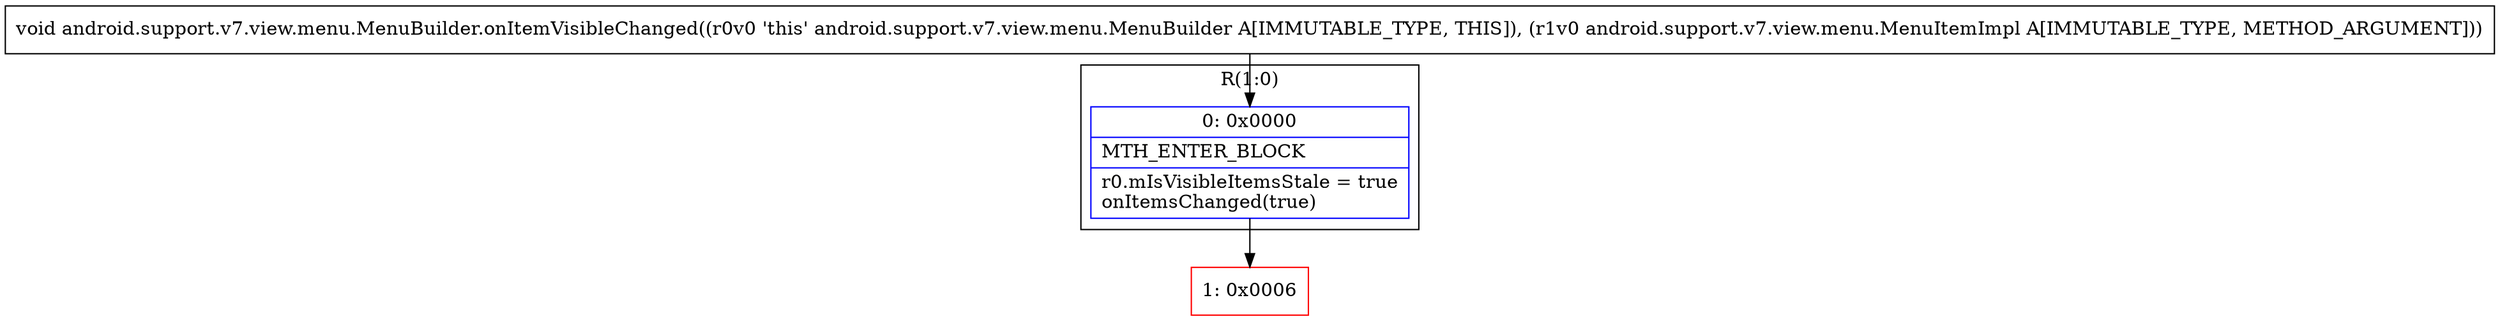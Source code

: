 digraph "CFG forandroid.support.v7.view.menu.MenuBuilder.onItemVisibleChanged(Landroid\/support\/v7\/view\/menu\/MenuItemImpl;)V" {
subgraph cluster_Region_447141338 {
label = "R(1:0)";
node [shape=record,color=blue];
Node_0 [shape=record,label="{0\:\ 0x0000|MTH_ENTER_BLOCK\l|r0.mIsVisibleItemsStale = true\lonItemsChanged(true)\l}"];
}
Node_1 [shape=record,color=red,label="{1\:\ 0x0006}"];
MethodNode[shape=record,label="{void android.support.v7.view.menu.MenuBuilder.onItemVisibleChanged((r0v0 'this' android.support.v7.view.menu.MenuBuilder A[IMMUTABLE_TYPE, THIS]), (r1v0 android.support.v7.view.menu.MenuItemImpl A[IMMUTABLE_TYPE, METHOD_ARGUMENT])) }"];
MethodNode -> Node_0;
Node_0 -> Node_1;
}


